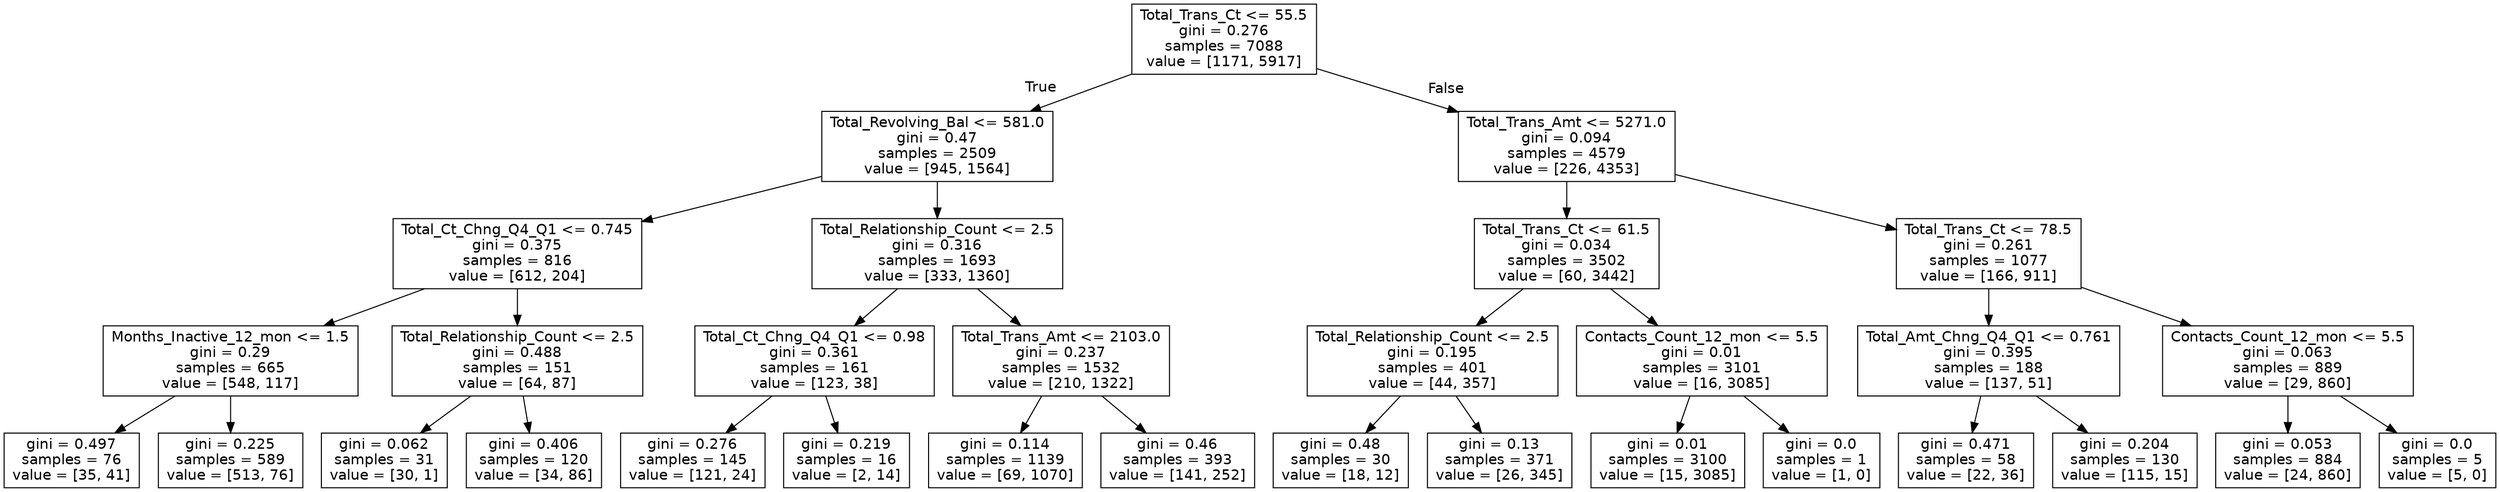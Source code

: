digraph Tree {
node [shape=box, fontname="helvetica"] ;
edge [fontname="helvetica"] ;
0 [label="Total_Trans_Ct <= 55.5\ngini = 0.276\nsamples = 7088\nvalue = [1171, 5917]"] ;
1 [label="Total_Revolving_Bal <= 581.0\ngini = 0.47\nsamples = 2509\nvalue = [945, 1564]"] ;
0 -> 1 [labeldistance=2.5, labelangle=45, headlabel="True"] ;
2 [label="Total_Ct_Chng_Q4_Q1 <= 0.745\ngini = 0.375\nsamples = 816\nvalue = [612, 204]"] ;
1 -> 2 ;
3 [label="Months_Inactive_12_mon <= 1.5\ngini = 0.29\nsamples = 665\nvalue = [548, 117]"] ;
2 -> 3 ;
4 [label="gini = 0.497\nsamples = 76\nvalue = [35, 41]"] ;
3 -> 4 ;
5 [label="gini = 0.225\nsamples = 589\nvalue = [513, 76]"] ;
3 -> 5 ;
6 [label="Total_Relationship_Count <= 2.5\ngini = 0.488\nsamples = 151\nvalue = [64, 87]"] ;
2 -> 6 ;
7 [label="gini = 0.062\nsamples = 31\nvalue = [30, 1]"] ;
6 -> 7 ;
8 [label="gini = 0.406\nsamples = 120\nvalue = [34, 86]"] ;
6 -> 8 ;
9 [label="Total_Relationship_Count <= 2.5\ngini = 0.316\nsamples = 1693\nvalue = [333, 1360]"] ;
1 -> 9 ;
10 [label="Total_Ct_Chng_Q4_Q1 <= 0.98\ngini = 0.361\nsamples = 161\nvalue = [123, 38]"] ;
9 -> 10 ;
11 [label="gini = 0.276\nsamples = 145\nvalue = [121, 24]"] ;
10 -> 11 ;
12 [label="gini = 0.219\nsamples = 16\nvalue = [2, 14]"] ;
10 -> 12 ;
13 [label="Total_Trans_Amt <= 2103.0\ngini = 0.237\nsamples = 1532\nvalue = [210, 1322]"] ;
9 -> 13 ;
14 [label="gini = 0.114\nsamples = 1139\nvalue = [69, 1070]"] ;
13 -> 14 ;
15 [label="gini = 0.46\nsamples = 393\nvalue = [141, 252]"] ;
13 -> 15 ;
16 [label="Total_Trans_Amt <= 5271.0\ngini = 0.094\nsamples = 4579\nvalue = [226, 4353]"] ;
0 -> 16 [labeldistance=2.5, labelangle=-45, headlabel="False"] ;
17 [label="Total_Trans_Ct <= 61.5\ngini = 0.034\nsamples = 3502\nvalue = [60, 3442]"] ;
16 -> 17 ;
18 [label="Total_Relationship_Count <= 2.5\ngini = 0.195\nsamples = 401\nvalue = [44, 357]"] ;
17 -> 18 ;
19 [label="gini = 0.48\nsamples = 30\nvalue = [18, 12]"] ;
18 -> 19 ;
20 [label="gini = 0.13\nsamples = 371\nvalue = [26, 345]"] ;
18 -> 20 ;
21 [label="Contacts_Count_12_mon <= 5.5\ngini = 0.01\nsamples = 3101\nvalue = [16, 3085]"] ;
17 -> 21 ;
22 [label="gini = 0.01\nsamples = 3100\nvalue = [15, 3085]"] ;
21 -> 22 ;
23 [label="gini = 0.0\nsamples = 1\nvalue = [1, 0]"] ;
21 -> 23 ;
24 [label="Total_Trans_Ct <= 78.5\ngini = 0.261\nsamples = 1077\nvalue = [166, 911]"] ;
16 -> 24 ;
25 [label="Total_Amt_Chng_Q4_Q1 <= 0.761\ngini = 0.395\nsamples = 188\nvalue = [137, 51]"] ;
24 -> 25 ;
26 [label="gini = 0.471\nsamples = 58\nvalue = [22, 36]"] ;
25 -> 26 ;
27 [label="gini = 0.204\nsamples = 130\nvalue = [115, 15]"] ;
25 -> 27 ;
28 [label="Contacts_Count_12_mon <= 5.5\ngini = 0.063\nsamples = 889\nvalue = [29, 860]"] ;
24 -> 28 ;
29 [label="gini = 0.053\nsamples = 884\nvalue = [24, 860]"] ;
28 -> 29 ;
30 [label="gini = 0.0\nsamples = 5\nvalue = [5, 0]"] ;
28 -> 30 ;
}